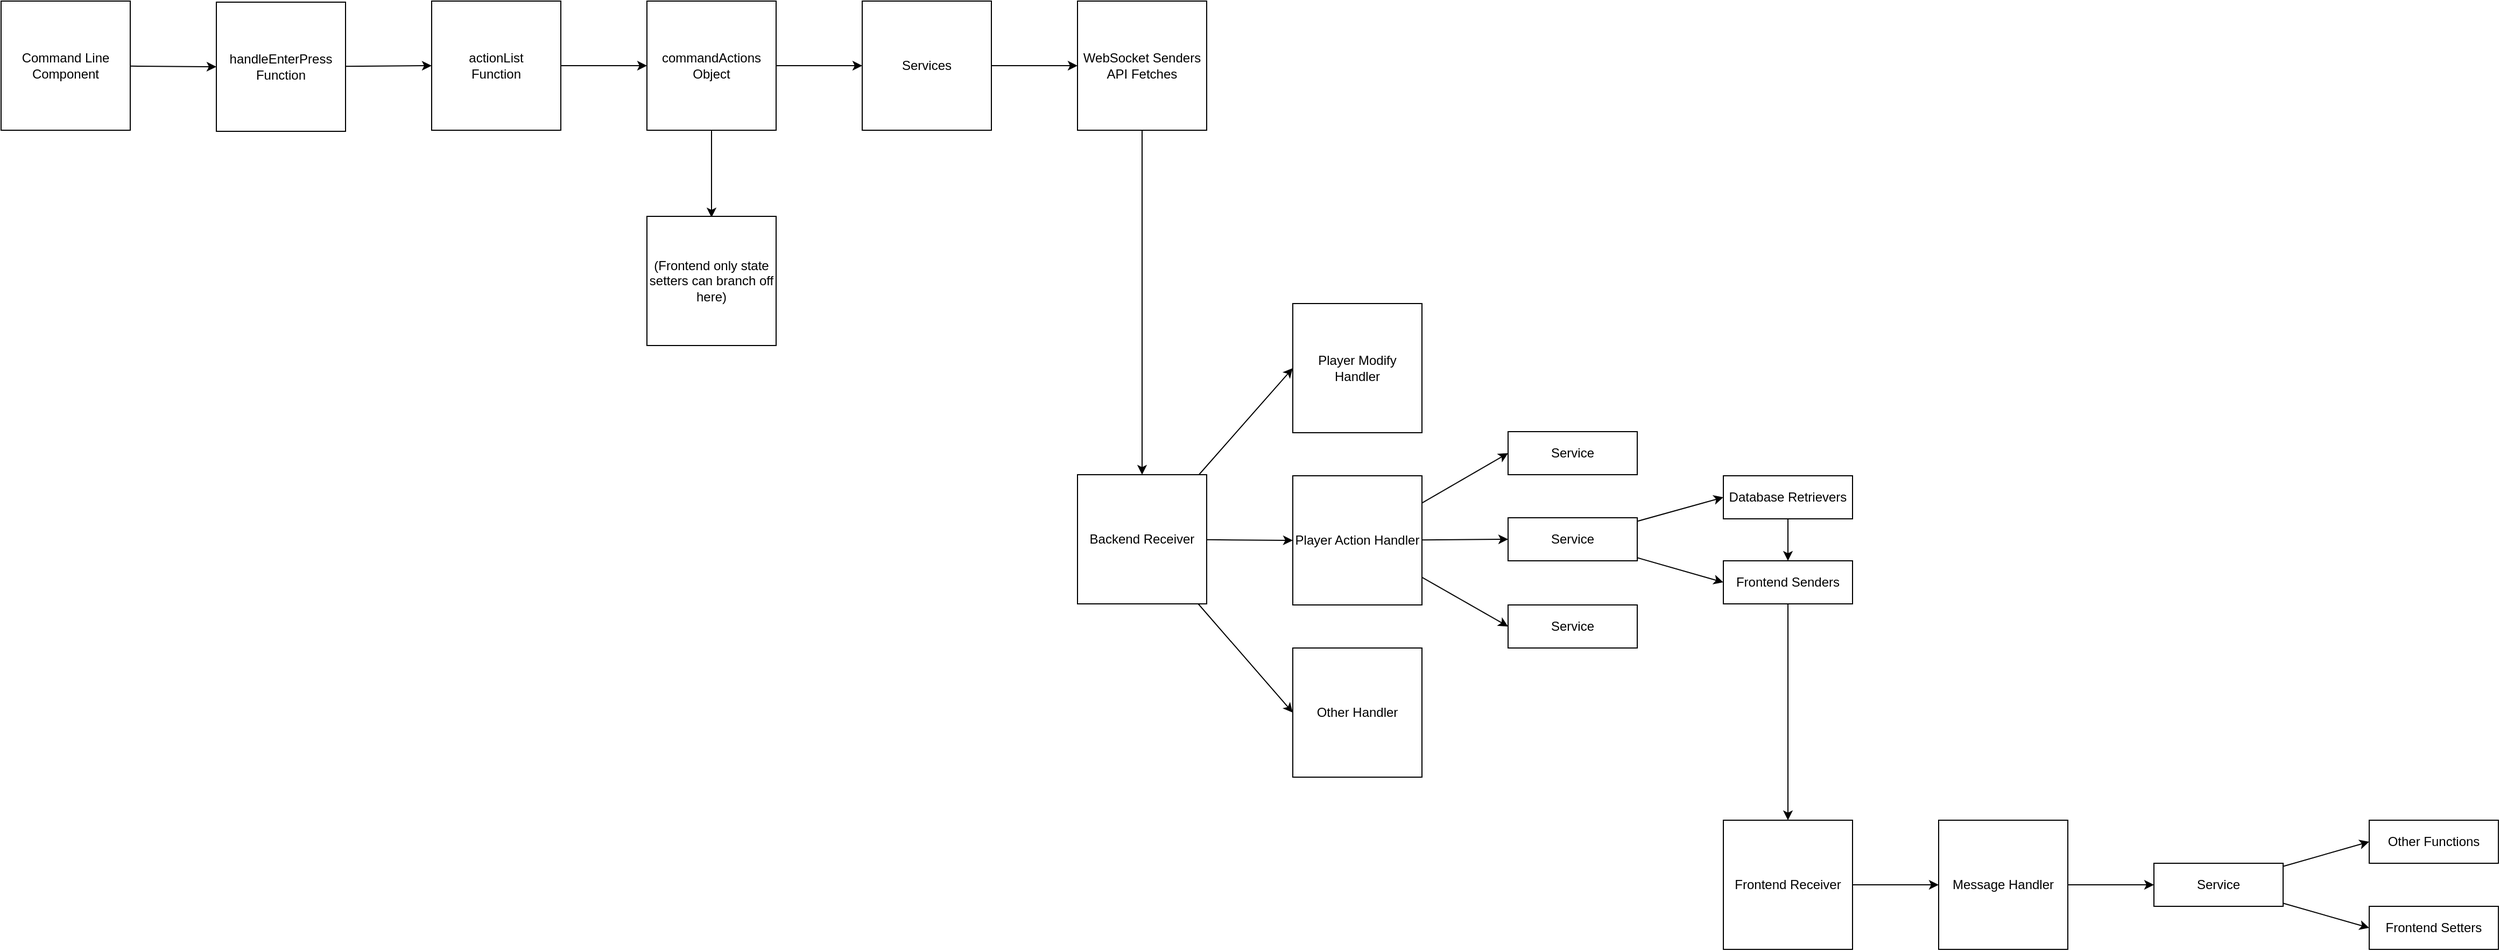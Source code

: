 <mxfile>
    <diagram id="3zByVAGbXzAeHQ-gYhx_" name="Page-1">
        <mxGraphModel dx="1747" dy="1774" grid="1" gridSize="10" guides="1" tooltips="1" connect="1" arrows="1" fold="1" page="1" pageScale="1" pageWidth="850" pageHeight="1100" math="0" shadow="0">
            <root>
                <mxCell id="0"/>
                <mxCell id="1" parent="0"/>
                <mxCell id="4" style="edgeStyle=none;html=1;entryX=0;entryY=0.5;entryDx=0;entryDy=0;" parent="1" source="2" target="3" edge="1">
                    <mxGeometry relative="1" as="geometry"/>
                </mxCell>
                <mxCell id="2" value="&lt;span style=&quot;color: rgb(0, 0, 0);&quot;&gt;actionList&lt;/span&gt;&lt;div&gt;&lt;span style=&quot;color: rgb(0, 0, 0);&quot;&gt;Function&lt;/span&gt;&lt;/div&gt;" style="whiteSpace=wrap;html=1;" parent="1" vertex="1">
                    <mxGeometry y="-1" width="120" height="120" as="geometry"/>
                </mxCell>
                <mxCell id="8" style="edgeStyle=none;html=1;" parent="1" source="3" edge="1">
                    <mxGeometry relative="1" as="geometry">
                        <mxPoint x="260" y="200" as="targetPoint"/>
                    </mxGeometry>
                </mxCell>
                <mxCell id="11" style="edgeStyle=none;html=1;entryX=0;entryY=0.5;entryDx=0;entryDy=0;" parent="1" source="3" target="5" edge="1">
                    <mxGeometry relative="1" as="geometry"/>
                </mxCell>
                <mxCell id="3" value="commandActions&lt;div&gt;Object&lt;/div&gt;" style="whiteSpace=wrap;html=1;" parent="1" vertex="1">
                    <mxGeometry x="200" y="-1" width="120" height="120" as="geometry"/>
                </mxCell>
                <mxCell id="61" style="edgeStyle=none;html=1;entryX=0;entryY=0.5;entryDx=0;entryDy=0;" edge="1" parent="1" source="5" target="59">
                    <mxGeometry relative="1" as="geometry"/>
                </mxCell>
                <mxCell id="5" value="Services" style="whiteSpace=wrap;html=1;" parent="1" vertex="1">
                    <mxGeometry x="400" y="-1" width="120" height="120" as="geometry"/>
                </mxCell>
                <mxCell id="10" value="(Frontend only state setters can branch off here)" style="whiteSpace=wrap;html=1;" parent="1" vertex="1">
                    <mxGeometry x="200" y="199" width="120" height="120" as="geometry"/>
                </mxCell>
                <mxCell id="17" style="edgeStyle=none;html=1;entryX=0;entryY=0.5;entryDx=0;entryDy=0;" parent="1" source="13" target="15" edge="1">
                    <mxGeometry relative="1" as="geometry"/>
                </mxCell>
                <mxCell id="19" style="edgeStyle=none;html=1;entryX=0;entryY=0.5;entryDx=0;entryDy=0;" parent="1" source="13" target="14" edge="1">
                    <mxGeometry relative="1" as="geometry"/>
                </mxCell>
                <mxCell id="20" style="edgeStyle=none;html=1;entryX=0;entryY=0.5;entryDx=0;entryDy=0;" parent="1" source="13" target="16" edge="1">
                    <mxGeometry relative="1" as="geometry"/>
                </mxCell>
                <mxCell id="13" value="Backend Receiver" style="whiteSpace=wrap;html=1;" parent="1" vertex="1">
                    <mxGeometry x="600" y="439" width="120" height="120" as="geometry"/>
                </mxCell>
                <mxCell id="14" value="Player Modify Handler" style="whiteSpace=wrap;html=1;" parent="1" vertex="1">
                    <mxGeometry x="800" y="280" width="120" height="120" as="geometry"/>
                </mxCell>
                <mxCell id="29" style="edgeStyle=none;html=1;entryX=0;entryY=0.5;entryDx=0;entryDy=0;" parent="1" source="15" target="24" edge="1">
                    <mxGeometry relative="1" as="geometry"/>
                </mxCell>
                <mxCell id="30" style="edgeStyle=none;html=1;entryX=0;entryY=0.5;entryDx=0;entryDy=0;" parent="1" source="15" target="25" edge="1">
                    <mxGeometry relative="1" as="geometry"/>
                </mxCell>
                <mxCell id="31" style="edgeStyle=none;html=1;entryX=0;entryY=0.5;entryDx=0;entryDy=0;" parent="1" source="15" target="26" edge="1">
                    <mxGeometry relative="1" as="geometry"/>
                </mxCell>
                <mxCell id="15" value="Player Action Handler" style="whiteSpace=wrap;html=1;" parent="1" vertex="1">
                    <mxGeometry x="800" y="440" width="120" height="120" as="geometry"/>
                </mxCell>
                <mxCell id="16" value="Other Handler" style="whiteSpace=wrap;html=1;" parent="1" vertex="1">
                    <mxGeometry x="800" y="600" width="120" height="120" as="geometry"/>
                </mxCell>
                <mxCell id="24" value="Service" style="whiteSpace=wrap;html=1;" parent="1" vertex="1">
                    <mxGeometry x="1000" y="399" width="120" height="40" as="geometry"/>
                </mxCell>
                <mxCell id="47" style="edgeStyle=none;html=1;entryX=0;entryY=0.5;entryDx=0;entryDy=0;" parent="1" source="25" target="36" edge="1">
                    <mxGeometry relative="1" as="geometry"/>
                </mxCell>
                <mxCell id="48" style="edgeStyle=none;html=1;entryX=0;entryY=0.5;entryDx=0;entryDy=0;" parent="1" source="25" target="37" edge="1">
                    <mxGeometry relative="1" as="geometry"/>
                </mxCell>
                <mxCell id="25" value="Service" style="whiteSpace=wrap;html=1;" parent="1" vertex="1">
                    <mxGeometry x="1000" y="479" width="120" height="40" as="geometry"/>
                </mxCell>
                <mxCell id="26" value="Service" style="whiteSpace=wrap;html=1;" parent="1" vertex="1">
                    <mxGeometry x="1000" y="560" width="120" height="40" as="geometry"/>
                </mxCell>
                <mxCell id="39" style="edgeStyle=none;html=1;entryX=0.5;entryY=0;entryDx=0;entryDy=0;" parent="1" source="36" target="37" edge="1">
                    <mxGeometry relative="1" as="geometry"/>
                </mxCell>
                <mxCell id="36" value="Database Retrievers" style="whiteSpace=wrap;html=1;" parent="1" vertex="1">
                    <mxGeometry x="1200" y="440" width="120" height="40" as="geometry"/>
                </mxCell>
                <mxCell id="42" style="edgeStyle=none;html=1;entryX=0.5;entryY=0;entryDx=0;entryDy=0;" parent="1" source="37" target="41" edge="1">
                    <mxGeometry relative="1" as="geometry"/>
                </mxCell>
                <mxCell id="37" value="Frontend Senders" style="whiteSpace=wrap;html=1;" parent="1" vertex="1">
                    <mxGeometry x="1200" y="519" width="120" height="40" as="geometry"/>
                </mxCell>
                <mxCell id="44" style="edgeStyle=none;html=1;entryX=0;entryY=0.5;entryDx=0;entryDy=0;" parent="1" source="41" target="43" edge="1">
                    <mxGeometry relative="1" as="geometry"/>
                </mxCell>
                <mxCell id="41" value="Frontend Receiver" style="whiteSpace=wrap;html=1;" parent="1" vertex="1">
                    <mxGeometry x="1200" y="760" width="120" height="120" as="geometry"/>
                </mxCell>
                <mxCell id="46" style="edgeStyle=none;html=1;entryX=0;entryY=0.5;entryDx=0;entryDy=0;" parent="1" source="43" target="45" edge="1">
                    <mxGeometry relative="1" as="geometry"/>
                </mxCell>
                <mxCell id="43" value="Message Handler" style="whiteSpace=wrap;html=1;" parent="1" vertex="1">
                    <mxGeometry x="1400" y="760" width="120" height="120" as="geometry"/>
                </mxCell>
                <mxCell id="53" style="edgeStyle=none;html=1;entryX=0;entryY=0.5;entryDx=0;entryDy=0;" parent="1" source="45" target="49" edge="1">
                    <mxGeometry relative="1" as="geometry"/>
                </mxCell>
                <mxCell id="54" style="edgeStyle=none;html=1;entryX=0;entryY=0.5;entryDx=0;entryDy=0;" parent="1" source="45" target="51" edge="1">
                    <mxGeometry relative="1" as="geometry"/>
                </mxCell>
                <mxCell id="45" value="Service" style="whiteSpace=wrap;html=1;" parent="1" vertex="1">
                    <mxGeometry x="1600" y="800" width="120" height="40" as="geometry"/>
                </mxCell>
                <mxCell id="49" value="Other Functions" style="whiteSpace=wrap;html=1;" parent="1" vertex="1">
                    <mxGeometry x="1800" y="760" width="120" height="40" as="geometry"/>
                </mxCell>
                <mxCell id="51" value="Frontend Setters" style="whiteSpace=wrap;html=1;" parent="1" vertex="1">
                    <mxGeometry x="1800" y="840" width="120" height="40" as="geometry"/>
                </mxCell>
                <mxCell id="58" style="edgeStyle=none;html=1;entryX=0;entryY=0.5;entryDx=0;entryDy=0;" parent="1" source="55" target="2" edge="1">
                    <mxGeometry relative="1" as="geometry"/>
                </mxCell>
                <mxCell id="55" value="&lt;span style=&quot;color: rgb(0, 0, 0);&quot;&gt;handleEnterPress&lt;/span&gt;&lt;div&gt;&lt;span style=&quot;color: rgb(0, 0, 0);&quot;&gt;Function&lt;/span&gt;&lt;/div&gt;" style="whiteSpace=wrap;html=1;" parent="1" vertex="1">
                    <mxGeometry x="-200" width="120" height="120" as="geometry"/>
                </mxCell>
                <mxCell id="57" style="edgeStyle=none;html=1;entryX=0;entryY=0.5;entryDx=0;entryDy=0;" parent="1" source="56" target="55" edge="1">
                    <mxGeometry relative="1" as="geometry"/>
                </mxCell>
                <mxCell id="56" value="&lt;span style=&quot;color: rgb(0, 0, 0);&quot;&gt;Command Line&lt;/span&gt;&lt;div&gt;&lt;span style=&quot;color: rgb(0, 0, 0);&quot;&gt;Component&lt;/span&gt;&lt;/div&gt;" style="whiteSpace=wrap;html=1;" parent="1" vertex="1">
                    <mxGeometry x="-400" y="-1" width="120" height="120" as="geometry"/>
                </mxCell>
                <mxCell id="60" style="edgeStyle=none;html=1;entryX=0.5;entryY=0;entryDx=0;entryDy=0;" edge="1" parent="1" source="59" target="13">
                    <mxGeometry relative="1" as="geometry"/>
                </mxCell>
                <mxCell id="59" value="WebSocket Senders&lt;br&gt;API Fetches" style="whiteSpace=wrap;html=1;" vertex="1" parent="1">
                    <mxGeometry x="600" y="-1" width="120" height="120" as="geometry"/>
                </mxCell>
            </root>
        </mxGraphModel>
    </diagram>
</mxfile>